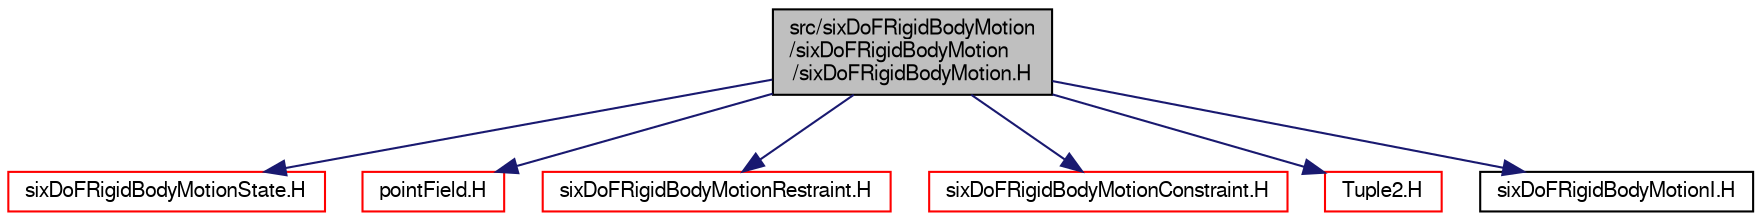 digraph "src/sixDoFRigidBodyMotion/sixDoFRigidBodyMotion/sixDoFRigidBodyMotion.H"
{
  bgcolor="transparent";
  edge [fontname="FreeSans",fontsize="10",labelfontname="FreeSans",labelfontsize="10"];
  node [fontname="FreeSans",fontsize="10",shape=record];
  Node0 [label="src/sixDoFRigidBodyMotion\l/sixDoFRigidBodyMotion\l/sixDoFRigidBodyMotion.H",height=0.2,width=0.4,color="black", fillcolor="grey75", style="filled", fontcolor="black"];
  Node0 -> Node1 [color="midnightblue",fontsize="10",style="solid",fontname="FreeSans"];
  Node1 [label="sixDoFRigidBodyMotionState.H",height=0.2,width=0.4,color="red",URL="$a15005.html"];
  Node0 -> Node95 [color="midnightblue",fontsize="10",style="solid",fontname="FreeSans"];
  Node95 [label="pointField.H",height=0.2,width=0.4,color="red",URL="$a12062.html"];
  Node0 -> Node127 [color="midnightblue",fontsize="10",style="solid",fontname="FreeSans"];
  Node127 [label="sixDoFRigidBodyMotionRestraint.H",height=0.2,width=0.4,color="red",URL="$a14966.html"];
  Node0 -> Node181 [color="midnightblue",fontsize="10",style="solid",fontname="FreeSans"];
  Node181 [label="sixDoFRigidBodyMotionConstraint.H",height=0.2,width=0.4,color="red",URL="$a14939.html"];
  Node0 -> Node183 [color="midnightblue",fontsize="10",style="solid",fontname="FreeSans"];
  Node183 [label="Tuple2.H",height=0.2,width=0.4,color="red",URL="$a12791.html"];
  Node0 -> Node187 [color="midnightblue",fontsize="10",style="solid",fontname="FreeSans"];
  Node187 [label="sixDoFRigidBodyMotionI.H",height=0.2,width=0.4,color="black",URL="$a14996.html"];
}
